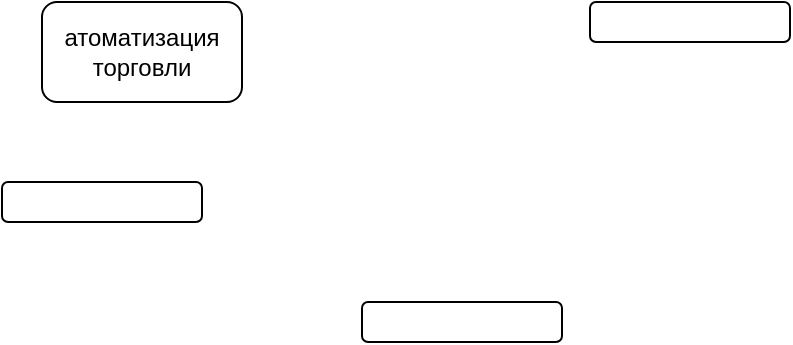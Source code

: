 <mxfile version="21.5.2" type="github">
  <diagram name="Страница 1" id="7e1l28-0NPVZuaMQsIqd">
    <mxGraphModel dx="1194" dy="802" grid="1" gridSize="10" guides="1" tooltips="1" connect="1" arrows="1" fold="1" page="1" pageScale="1" pageWidth="827" pageHeight="1169" math="0" shadow="0">
      <root>
        <mxCell id="0" />
        <mxCell id="1" parent="0" />
        <mxCell id="1wOpU7AtOYSi3dkDBQXt-2" value="" style="rounded=1;whiteSpace=wrap;html=1;" vertex="1" parent="1">
          <mxGeometry x="70" y="280" width="100" height="20" as="geometry" />
        </mxCell>
        <mxCell id="1wOpU7AtOYSi3dkDBQXt-3" value="" style="rounded=1;whiteSpace=wrap;html=1;" vertex="1" parent="1">
          <mxGeometry x="250" y="340" width="100" height="20" as="geometry" />
        </mxCell>
        <mxCell id="1wOpU7AtOYSi3dkDBQXt-4" value="атоматизация торговли" style="rounded=1;whiteSpace=wrap;html=1;" vertex="1" parent="1">
          <mxGeometry x="90" y="190" width="100" height="50" as="geometry" />
        </mxCell>
        <mxCell id="1wOpU7AtOYSi3dkDBQXt-5" value="" style="rounded=1;whiteSpace=wrap;html=1;" vertex="1" parent="1">
          <mxGeometry x="364" y="190" width="100" height="20" as="geometry" />
        </mxCell>
      </root>
    </mxGraphModel>
  </diagram>
</mxfile>
